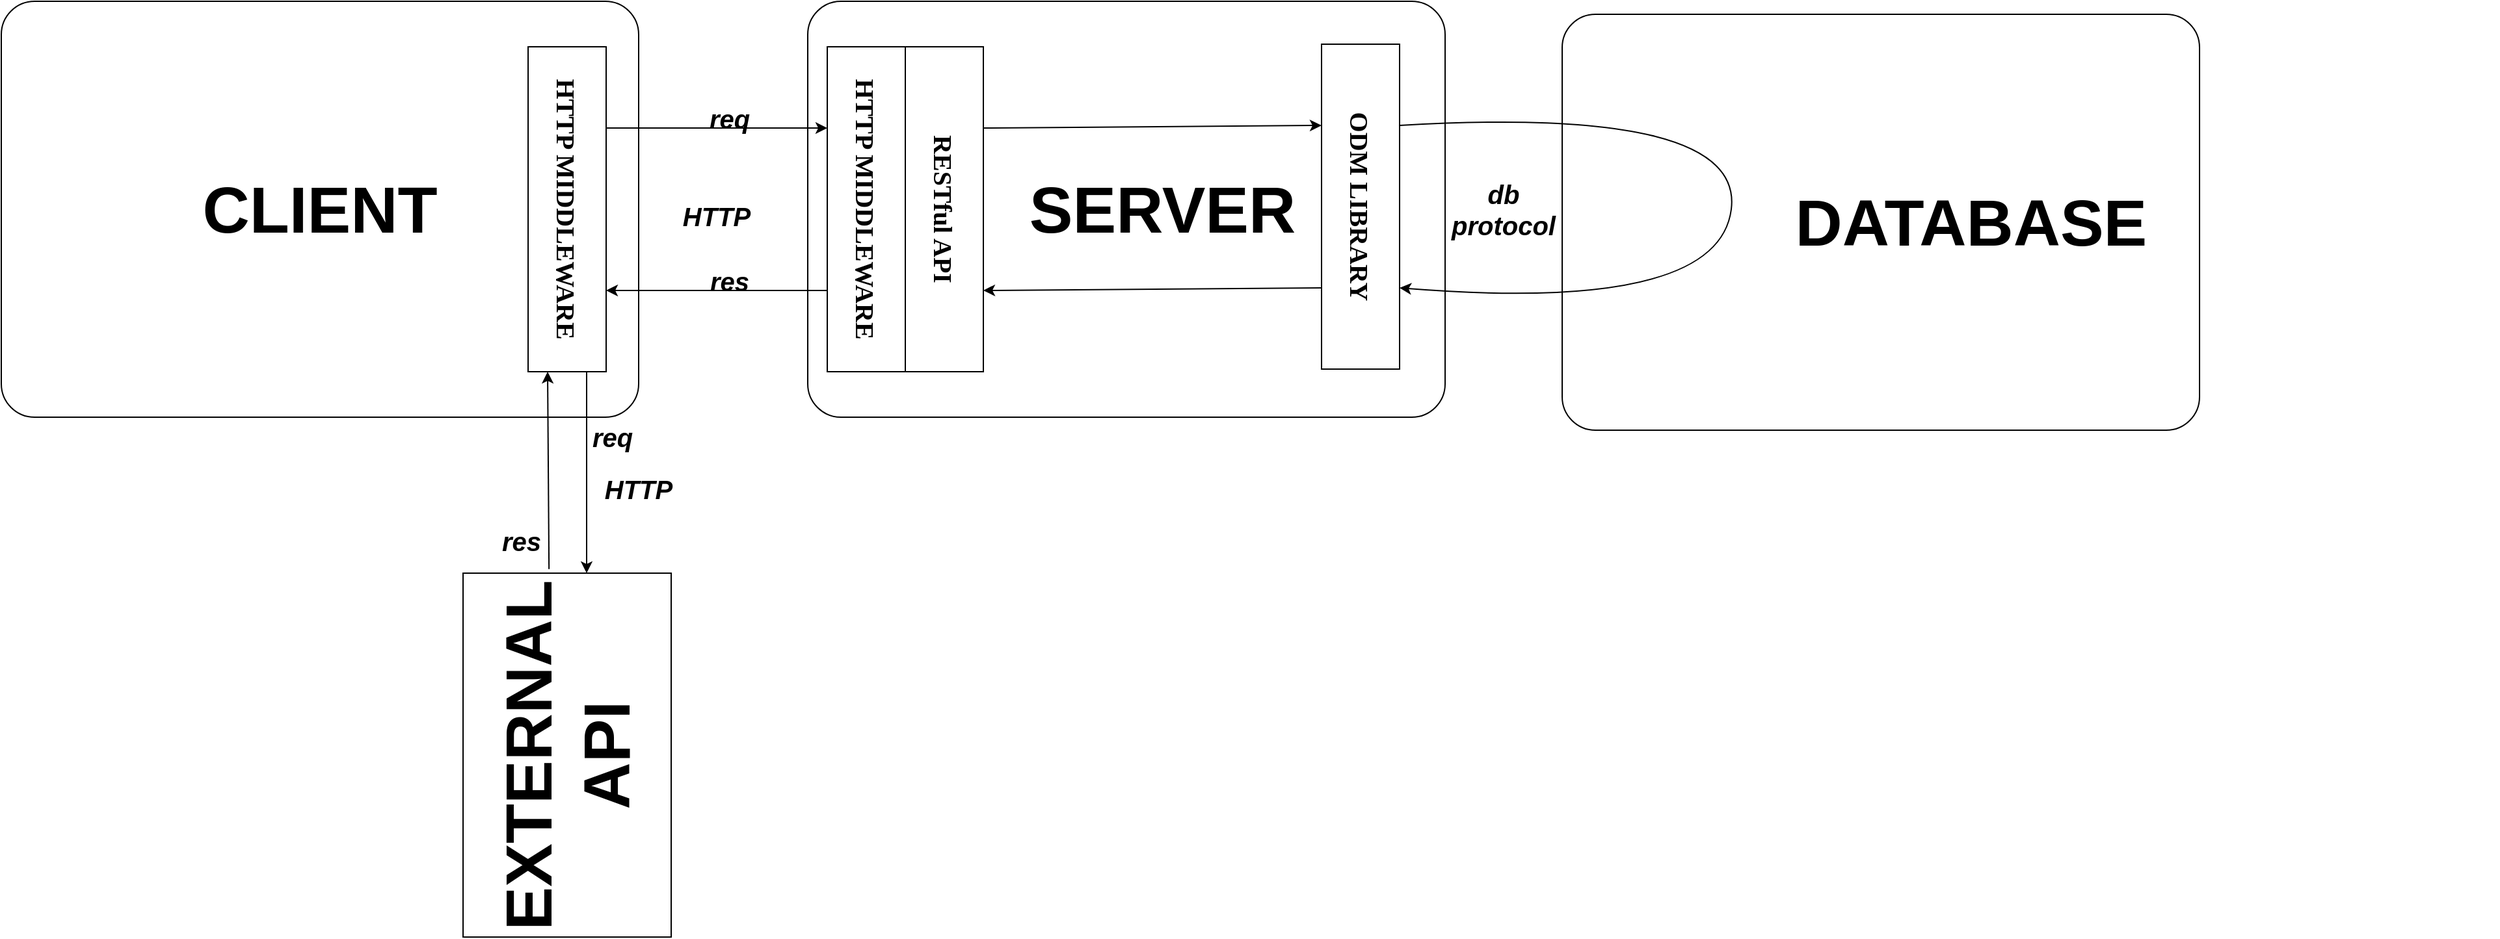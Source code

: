 <mxfile version="14.7.7" type="github">
  <diagram id="8qXPDX3EQQnFkM_k7iUx" name="Page-1">
    <mxGraphModel dx="2272" dy="804" grid="1" gridSize="10" guides="1" tooltips="1" connect="1" arrows="1" fold="1" page="1" pageScale="1" pageWidth="850" pageHeight="1100" math="0" shadow="0">
      <root>
        <mxCell id="0" />
        <mxCell id="1" parent="0" />
        <mxCell id="pafvheG6Qlxp3huOtjGh-1" value="" style="shape=image;verticalLabelPosition=bottom;labelBackgroundColor=#ffffff;verticalAlign=top;aspect=fixed;imageAspect=0;image=https://cdns.iconmonstr.com/wp-content/assets/preview/2012/240/iconmonstr-database-2.png;" vertex="1" parent="1">
          <mxGeometry x="1020" y="90" width="180" height="180" as="geometry" />
        </mxCell>
        <mxCell id="pafvheG6Qlxp3huOtjGh-3" value="&lt;meta charset=&quot;utf-8&quot;&gt;&lt;span style=&quot;&quot;&gt;&lt;/span&gt;" style="text;whiteSpace=wrap;html=1;" vertex="1" parent="1">
          <mxGeometry x="30" y="420" width="30" height="20" as="geometry" />
        </mxCell>
        <mxCell id="pafvheG6Qlxp3huOtjGh-5" value="&lt;font style=&quot;font-size: 50px&quot;&gt;&lt;b&gt;CLIENT&lt;/b&gt;&lt;/font&gt;" style="rounded=1;whiteSpace=wrap;html=1;arcSize=8;" vertex="1" parent="1">
          <mxGeometry x="-720" y="90" width="490" height="320" as="geometry" />
        </mxCell>
        <mxCell id="pafvheG6Qlxp3huOtjGh-6" value="&lt;font style=&quot;font-size: 50px&quot;&gt;&lt;b&gt;&amp;nbsp;&amp;nbsp;&amp;nbsp; SERVER&lt;/b&gt;&lt;/font&gt;" style="rounded=1;whiteSpace=wrap;html=1;arcSize=8;" vertex="1" parent="1">
          <mxGeometry x="-100" y="90" width="490" height="320" as="geometry" />
        </mxCell>
        <mxCell id="pafvheG6Qlxp3huOtjGh-7" value="&lt;font style=&quot;font-size: 50px&quot;&gt;&lt;b&gt;&amp;nbsp;&amp;nbsp;&amp;nbsp;&amp;nbsp;&amp;nbsp;&amp;nbsp;&amp;nbsp;&amp;nbsp;&amp;nbsp; DATABASE&lt;/b&gt;&lt;/font&gt;" style="rounded=1;whiteSpace=wrap;html=1;arcSize=8;" vertex="1" parent="1">
          <mxGeometry x="480" y="100" width="490" height="320" as="geometry" />
        </mxCell>
        <mxCell id="pafvheG6Qlxp3huOtjGh-8" value="&lt;font size=&quot;1&quot; face=&quot;Tahoma&quot;&gt;&lt;b style=&quot;font-size: 20px&quot;&gt;HTTP MIDDLEWARE&lt;/b&gt;&lt;/font&gt;" style="rounded=0;whiteSpace=wrap;html=1;rotation=90;" vertex="1" parent="1">
          <mxGeometry x="-180" y="220" width="250" height="60" as="geometry" />
        </mxCell>
        <mxCell id="pafvheG6Qlxp3huOtjGh-10" value="&lt;div&gt;&lt;font size=&quot;1&quot; face=&quot;Tahoma&quot;&gt;&lt;b style=&quot;font-size: 20px&quot;&gt;RESTful API&lt;/b&gt;&lt;/font&gt;&lt;/div&gt;" style="rounded=0;whiteSpace=wrap;html=1;rotation=90;" vertex="1" parent="1">
          <mxGeometry x="-120" y="220" width="250" height="60" as="geometry" />
        </mxCell>
        <mxCell id="pafvheG6Qlxp3huOtjGh-11" value="&lt;font size=&quot;1&quot; face=&quot;Tahoma&quot;&gt;&lt;b style=&quot;font-size: 20px&quot;&gt;HTTP MIDDLEWARE&lt;/b&gt;&lt;/font&gt;" style="rounded=0;whiteSpace=wrap;html=1;rotation=90;" vertex="1" parent="1">
          <mxGeometry x="-410" y="220" width="250" height="60" as="geometry" />
        </mxCell>
        <mxCell id="pafvheG6Qlxp3huOtjGh-13" value="&lt;div&gt;&lt;font size=&quot;1&quot; face=&quot;Tahoma&quot;&gt;&lt;b style=&quot;font-size: 20px&quot;&gt;ODM LIBRARY&lt;/b&gt;&lt;/font&gt;&lt;/div&gt;" style="rounded=0;whiteSpace=wrap;html=1;rotation=90;" vertex="1" parent="1">
          <mxGeometry x="200" y="218" width="250" height="60" as="geometry" />
        </mxCell>
        <mxCell id="pafvheG6Qlxp3huOtjGh-14" value="&lt;font style=&quot;font-size: 50px&quot;&gt;&lt;b&gt;EXTERNAL API&lt;/b&gt;&lt;/font&gt;" style="rounded=1;whiteSpace=wrap;html=1;arcSize=0;rotation=-90;" vertex="1" parent="1">
          <mxGeometry x="-425" y="590" width="280" height="160" as="geometry" />
        </mxCell>
        <mxCell id="pafvheG6Qlxp3huOtjGh-15" value="" style="endArrow=classic;html=1;exitX=0.25;exitY=0;exitDx=0;exitDy=0;entryX=0.25;entryY=1;entryDx=0;entryDy=0;" edge="1" parent="1" source="pafvheG6Qlxp3huOtjGh-11" target="pafvheG6Qlxp3huOtjGh-8">
          <mxGeometry width="50" height="50" relative="1" as="geometry">
            <mxPoint x="-240" y="410" as="sourcePoint" />
            <mxPoint x="-190" y="360" as="targetPoint" />
          </mxGeometry>
        </mxCell>
        <mxCell id="pafvheG6Qlxp3huOtjGh-16" value="" style="endArrow=classic;html=1;exitX=0.75;exitY=1;exitDx=0;exitDy=0;entryX=0.75;entryY=0;entryDx=0;entryDy=0;" edge="1" parent="1" source="pafvheG6Qlxp3huOtjGh-8" target="pafvheG6Qlxp3huOtjGh-11">
          <mxGeometry width="50" height="50" relative="1" as="geometry">
            <mxPoint x="-240" y="410" as="sourcePoint" />
            <mxPoint x="-190" y="360" as="targetPoint" />
          </mxGeometry>
        </mxCell>
        <mxCell id="pafvheG6Qlxp3huOtjGh-17" value="" style="endArrow=classic;html=1;exitX=1;exitY=0.25;exitDx=0;exitDy=0;" edge="1" parent="1" source="pafvheG6Qlxp3huOtjGh-11">
          <mxGeometry width="50" height="50" relative="1" as="geometry">
            <mxPoint x="-240" y="410" as="sourcePoint" />
            <mxPoint x="-270" y="530" as="targetPoint" />
          </mxGeometry>
        </mxCell>
        <mxCell id="pafvheG6Qlxp3huOtjGh-18" value="" style="endArrow=classic;html=1;entryX=1;entryY=0.75;entryDx=0;entryDy=0;exitX=1.011;exitY=0.413;exitDx=0;exitDy=0;exitPerimeter=0;" edge="1" parent="1" source="pafvheG6Qlxp3huOtjGh-14" target="pafvheG6Qlxp3huOtjGh-11">
          <mxGeometry width="50" height="50" relative="1" as="geometry">
            <mxPoint x="-300" y="520" as="sourcePoint" />
            <mxPoint x="-380" y="430" as="targetPoint" />
          </mxGeometry>
        </mxCell>
        <mxCell id="pafvheG6Qlxp3huOtjGh-20" value="" style="endArrow=classic;html=1;exitX=0.25;exitY=0;exitDx=0;exitDy=0;entryX=0.25;entryY=1;entryDx=0;entryDy=0;" edge="1" parent="1" source="pafvheG6Qlxp3huOtjGh-10" target="pafvheG6Qlxp3huOtjGh-13">
          <mxGeometry width="50" height="50" relative="1" as="geometry">
            <mxPoint x="50" y="179.5" as="sourcePoint" />
            <mxPoint x="220" y="179.5" as="targetPoint" />
          </mxGeometry>
        </mxCell>
        <mxCell id="pafvheG6Qlxp3huOtjGh-24" value="" style="curved=1;endArrow=classic;html=1;entryX=0.75;entryY=0;entryDx=0;entryDy=0;exitX=0.25;exitY=0;exitDx=0;exitDy=0;" edge="1" parent="1" source="pafvheG6Qlxp3huOtjGh-13" target="pafvheG6Qlxp3huOtjGh-13">
          <mxGeometry width="50" height="50" relative="1" as="geometry">
            <mxPoint x="370" y="190" as="sourcePoint" />
            <mxPoint x="450" y="430" as="targetPoint" />
            <Array as="points">
              <mxPoint x="620" y="170" />
              <mxPoint x="600" y="330" />
            </Array>
          </mxGeometry>
        </mxCell>
        <mxCell id="pafvheG6Qlxp3huOtjGh-25" value="" style="endArrow=classic;html=1;exitX=0.75;exitY=1;exitDx=0;exitDy=0;entryX=0.75;entryY=0;entryDx=0;entryDy=0;" edge="1" parent="1" source="pafvheG6Qlxp3huOtjGh-13" target="pafvheG6Qlxp3huOtjGh-10">
          <mxGeometry width="50" height="50" relative="1" as="geometry">
            <mxPoint x="560" y="410" as="sourcePoint" />
            <mxPoint x="610" y="360" as="targetPoint" />
          </mxGeometry>
        </mxCell>
        <mxCell id="pafvheG6Qlxp3huOtjGh-27" value="&lt;font size=&quot;1&quot;&gt;&lt;i&gt;&lt;b style=&quot;font-size: 20px&quot;&gt;HTTP&lt;/b&gt;&lt;/i&gt;&lt;/font&gt;" style="text;html=1;strokeColor=none;fillColor=none;align=center;verticalAlign=middle;whiteSpace=wrap;rounded=0;" vertex="1" parent="1">
          <mxGeometry x="-210" y="240" width="80" height="30" as="geometry" />
        </mxCell>
        <mxCell id="pafvheG6Qlxp3huOtjGh-28" value="&lt;font size=&quot;1&quot;&gt;&lt;i&gt;&lt;b style=&quot;font-size: 20px&quot;&gt;HTTP&lt;/b&gt;&lt;/i&gt;&lt;/font&gt;" style="text;html=1;strokeColor=none;fillColor=none;align=center;verticalAlign=middle;whiteSpace=wrap;rounded=0;" vertex="1" parent="1">
          <mxGeometry x="-270" y="450" width="80" height="30" as="geometry" />
        </mxCell>
        <mxCell id="pafvheG6Qlxp3huOtjGh-29" value="&lt;font size=&quot;1&quot;&gt;&lt;i&gt;&lt;b style=&quot;font-size: 20px&quot;&gt;db protocol&lt;/b&gt;&lt;/i&gt;&lt;/font&gt;" style="text;html=1;strokeColor=none;fillColor=none;align=center;verticalAlign=middle;whiteSpace=wrap;rounded=0;" vertex="1" parent="1">
          <mxGeometry x="395" y="235" width="80" height="30" as="geometry" />
        </mxCell>
        <mxCell id="pafvheG6Qlxp3huOtjGh-30" style="edgeStyle=orthogonalEdgeStyle;rounded=0;orthogonalLoop=1;jettySize=auto;html=1;exitX=0.5;exitY=1;exitDx=0;exitDy=0;" edge="1" parent="1" source="pafvheG6Qlxp3huOtjGh-29" target="pafvheG6Qlxp3huOtjGh-29">
          <mxGeometry relative="1" as="geometry" />
        </mxCell>
        <mxCell id="pafvheG6Qlxp3huOtjGh-31" value="&lt;font size=&quot;1&quot;&gt;&lt;i&gt;&lt;b style=&quot;font-size: 20px&quot;&gt;res&lt;/b&gt;&lt;/i&gt;&lt;/font&gt;" style="text;html=1;strokeColor=none;fillColor=none;align=center;verticalAlign=middle;whiteSpace=wrap;rounded=0;" vertex="1" parent="1">
          <mxGeometry x="-360" y="490" width="80" height="30" as="geometry" />
        </mxCell>
        <mxCell id="pafvheG6Qlxp3huOtjGh-32" value="&lt;font size=&quot;1&quot;&gt;&lt;i&gt;&lt;b style=&quot;font-size: 20px&quot;&gt;req&lt;/b&gt;&lt;/i&gt;&lt;/font&gt;" style="text;html=1;strokeColor=none;fillColor=none;align=center;verticalAlign=middle;whiteSpace=wrap;rounded=0;" vertex="1" parent="1">
          <mxGeometry x="-290" y="410" width="80" height="30" as="geometry" />
        </mxCell>
        <mxCell id="pafvheG6Qlxp3huOtjGh-33" value="&lt;font size=&quot;1&quot;&gt;&lt;i&gt;&lt;b style=&quot;font-size: 20px&quot;&gt;req&lt;/b&gt;&lt;/i&gt;&lt;/font&gt;" style="text;html=1;strokeColor=none;fillColor=none;align=center;verticalAlign=middle;whiteSpace=wrap;rounded=0;" vertex="1" parent="1">
          <mxGeometry x="-200" y="165" width="80" height="30" as="geometry" />
        </mxCell>
        <mxCell id="pafvheG6Qlxp3huOtjGh-34" value="&lt;font size=&quot;1&quot;&gt;&lt;i&gt;&lt;b style=&quot;font-size: 20px&quot;&gt;res&lt;/b&gt;&lt;/i&gt;&lt;/font&gt;" style="text;html=1;strokeColor=none;fillColor=none;align=center;verticalAlign=middle;whiteSpace=wrap;rounded=0;" vertex="1" parent="1">
          <mxGeometry x="-200" y="290" width="80" height="30" as="geometry" />
        </mxCell>
      </root>
    </mxGraphModel>
  </diagram>
</mxfile>
